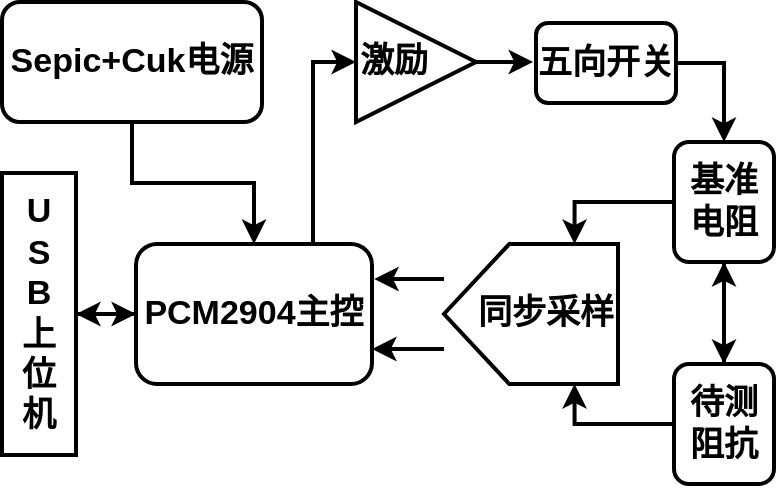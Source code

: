 <mxfile version="14.9.7" type="github">
  <diagram id="yB_mHN6GY6BzG0z-iYq4" name="Page-1">
    <mxGraphModel dx="593" dy="306" grid="0" gridSize="10" guides="1" tooltips="1" connect="1" arrows="1" fold="1" page="1" pageScale="1" pageWidth="827" pageHeight="1169" math="0" shadow="0">
      <root>
        <mxCell id="0" />
        <mxCell id="1" parent="0" />
        <mxCell id="rMIFAQmevB3NfBjgwPL5-41" style="edgeStyle=orthogonalEdgeStyle;rounded=0;orthogonalLoop=1;jettySize=auto;html=1;exitX=0.75;exitY=0;exitDx=0;exitDy=0;entryX=0;entryY=0.5;entryDx=0;entryDy=0;strokeWidth=2;" edge="1" parent="1" source="rMIFAQmevB3NfBjgwPL5-1" target="rMIFAQmevB3NfBjgwPL5-5">
          <mxGeometry relative="1" as="geometry" />
        </mxCell>
        <mxCell id="rMIFAQmevB3NfBjgwPL5-49" style="edgeStyle=orthogonalEdgeStyle;rounded=0;orthogonalLoop=1;jettySize=auto;html=1;entryX=1;entryY=0.5;entryDx=0;entryDy=0;strokeWidth=2;" edge="1" parent="1" source="rMIFAQmevB3NfBjgwPL5-1" target="rMIFAQmevB3NfBjgwPL5-23">
          <mxGeometry relative="1" as="geometry" />
        </mxCell>
        <mxCell id="rMIFAQmevB3NfBjgwPL5-1" value="&lt;font style=&quot;font-size: 17px&quot;&gt;&lt;b&gt;PCM2904主控&lt;/b&gt;&lt;/font&gt;" style="rounded=1;whiteSpace=wrap;html=1;strokeWidth=2;" vertex="1" parent="1">
          <mxGeometry x="381" y="317" width="118" height="70" as="geometry" />
        </mxCell>
        <mxCell id="rMIFAQmevB3NfBjgwPL5-48" style="edgeStyle=orthogonalEdgeStyle;rounded=0;orthogonalLoop=1;jettySize=auto;html=1;strokeWidth=2;" edge="1" parent="1" source="rMIFAQmevB3NfBjgwPL5-2" target="rMIFAQmevB3NfBjgwPL5-1">
          <mxGeometry relative="1" as="geometry" />
        </mxCell>
        <mxCell id="rMIFAQmevB3NfBjgwPL5-2" value="&lt;b&gt;&lt;font style=&quot;font-size: 17px&quot;&gt;Sepic+Cuk电源&lt;/font&gt;&lt;/b&gt;" style="rounded=1;whiteSpace=wrap;html=1;strokeWidth=2;" vertex="1" parent="1">
          <mxGeometry x="314" y="196" width="130" height="60" as="geometry" />
        </mxCell>
        <mxCell id="rMIFAQmevB3NfBjgwPL5-44" style="edgeStyle=orthogonalEdgeStyle;rounded=0;orthogonalLoop=1;jettySize=auto;html=1;exitX=1;exitY=0.5;exitDx=0;exitDy=0;strokeWidth=2;" edge="1" parent="1" source="rMIFAQmevB3NfBjgwPL5-5">
          <mxGeometry relative="1" as="geometry">
            <mxPoint x="579.571" y="226" as="targetPoint" />
          </mxGeometry>
        </mxCell>
        <mxCell id="rMIFAQmevB3NfBjgwPL5-5" value="&lt;div align=&quot;left&quot;&gt;&lt;b&gt;&lt;font style=&quot;font-size: 17px&quot;&gt;激励&lt;/font&gt;&lt;/b&gt;&lt;/div&gt;" style="triangle;whiteSpace=wrap;html=1;strokeWidth=2;align=left;" vertex="1" parent="1">
          <mxGeometry x="491" y="196" width="60" height="60" as="geometry" />
        </mxCell>
        <mxCell id="rMIFAQmevB3NfBjgwPL5-18" style="edgeStyle=orthogonalEdgeStyle;rounded=0;orthogonalLoop=1;jettySize=auto;html=1;entryX=0.5;entryY=0;entryDx=0;entryDy=0;strokeWidth=2;" edge="1" parent="1" source="rMIFAQmevB3NfBjgwPL5-13" target="rMIFAQmevB3NfBjgwPL5-17">
          <mxGeometry relative="1" as="geometry" />
        </mxCell>
        <mxCell id="rMIFAQmevB3NfBjgwPL5-38" style="edgeStyle=orthogonalEdgeStyle;rounded=0;orthogonalLoop=1;jettySize=auto;html=1;entryX=0;entryY=0.25;entryDx=0;entryDy=0;strokeWidth=2;" edge="1" parent="1" source="rMIFAQmevB3NfBjgwPL5-13" target="rMIFAQmevB3NfBjgwPL5-28">
          <mxGeometry relative="1" as="geometry" />
        </mxCell>
        <mxCell id="rMIFAQmevB3NfBjgwPL5-13" value="&lt;b&gt;&lt;font style=&quot;font-size: 17px&quot;&gt;基准电阻&lt;/font&gt;&lt;/b&gt;" style="rounded=1;whiteSpace=wrap;html=1;strokeWidth=2;" vertex="1" parent="1">
          <mxGeometry x="650" y="266" width="50" height="60" as="geometry" />
        </mxCell>
        <mxCell id="rMIFAQmevB3NfBjgwPL5-19" style="edgeStyle=orthogonalEdgeStyle;rounded=0;orthogonalLoop=1;jettySize=auto;html=1;entryX=0.5;entryY=1;entryDx=0;entryDy=0;strokeWidth=2;" edge="1" parent="1" source="rMIFAQmevB3NfBjgwPL5-17" target="rMIFAQmevB3NfBjgwPL5-13">
          <mxGeometry relative="1" as="geometry" />
        </mxCell>
        <mxCell id="rMIFAQmevB3NfBjgwPL5-39" style="edgeStyle=orthogonalEdgeStyle;rounded=0;orthogonalLoop=1;jettySize=auto;html=1;entryX=1;entryY=0.25;entryDx=0;entryDy=0;strokeWidth=2;" edge="1" parent="1" source="rMIFAQmevB3NfBjgwPL5-17" target="rMIFAQmevB3NfBjgwPL5-28">
          <mxGeometry relative="1" as="geometry" />
        </mxCell>
        <mxCell id="rMIFAQmevB3NfBjgwPL5-17" value="&lt;b&gt;&lt;font style=&quot;font-size: 17px&quot;&gt;待测阻抗&lt;/font&gt;&lt;/b&gt;" style="rounded=1;whiteSpace=wrap;html=1;strokeWidth=2;" vertex="1" parent="1">
          <mxGeometry x="650" y="377" width="50" height="60" as="geometry" />
        </mxCell>
        <mxCell id="rMIFAQmevB3NfBjgwPL5-50" style="edgeStyle=orthogonalEdgeStyle;rounded=0;orthogonalLoop=1;jettySize=auto;html=1;entryX=0;entryY=0.5;entryDx=0;entryDy=0;strokeWidth=2;" edge="1" parent="1" source="rMIFAQmevB3NfBjgwPL5-23" target="rMIFAQmevB3NfBjgwPL5-1">
          <mxGeometry relative="1" as="geometry" />
        </mxCell>
        <mxCell id="rMIFAQmevB3NfBjgwPL5-23" value="&lt;div&gt;&lt;b&gt;&lt;font style=&quot;font-size: 17px&quot;&gt;U&lt;/font&gt;&lt;/b&gt;&lt;/div&gt;&lt;div&gt;&lt;b&gt;&lt;font style=&quot;font-size: 17px&quot;&gt;S&lt;/font&gt;&lt;/b&gt;&lt;/div&gt;&lt;div&gt;&lt;b&gt;&lt;font style=&quot;font-size: 17px&quot;&gt;B&lt;/font&gt;&lt;/b&gt;&lt;/div&gt;&lt;div&gt;&lt;b&gt;&lt;font style=&quot;font-size: 17px&quot;&gt;上&lt;/font&gt;&lt;/b&gt;&lt;/div&gt;&lt;div&gt;&lt;b&gt;&lt;font style=&quot;font-size: 17px&quot;&gt;位&lt;/font&gt;&lt;/b&gt;&lt;/div&gt;&lt;div&gt;&lt;b&gt;&lt;font style=&quot;font-size: 17px&quot;&gt;机&lt;/font&gt;&lt;/b&gt;&lt;/div&gt;" style="rounded=0;whiteSpace=wrap;html=1;strokeWidth=2;" vertex="1" parent="1">
          <mxGeometry x="314" y="281.5" width="37" height="141" as="geometry" />
        </mxCell>
        <mxCell id="rMIFAQmevB3NfBjgwPL5-35" style="edgeStyle=orthogonalEdgeStyle;rounded=0;orthogonalLoop=1;jettySize=auto;html=1;exitX=0.75;exitY=1;exitDx=0;exitDy=0;entryX=1;entryY=0.75;entryDx=0;entryDy=0;strokeWidth=2;" edge="1" parent="1" source="rMIFAQmevB3NfBjgwPL5-28" target="rMIFAQmevB3NfBjgwPL5-1">
          <mxGeometry relative="1" as="geometry" />
        </mxCell>
        <mxCell id="rMIFAQmevB3NfBjgwPL5-42" style="edgeStyle=orthogonalEdgeStyle;rounded=0;orthogonalLoop=1;jettySize=auto;html=1;exitX=0.25;exitY=1;exitDx=0;exitDy=0;strokeWidth=2;" edge="1" parent="1" source="rMIFAQmevB3NfBjgwPL5-28">
          <mxGeometry relative="1" as="geometry">
            <mxPoint x="500.143" y="334.571" as="targetPoint" />
          </mxGeometry>
        </mxCell>
        <mxCell id="rMIFAQmevB3NfBjgwPL5-28" value="&lt;div align=&quot;right&quot;&gt;&lt;b&gt;&lt;font style=&quot;font-size: 17px&quot;&gt;同步采样&lt;/font&gt;&lt;/b&gt;&lt;/div&gt;" style="shape=offPageConnector;whiteSpace=wrap;html=1;strokeWidth=2;direction=south;align=right;" vertex="1" parent="1">
          <mxGeometry x="535" y="317" width="87" height="70" as="geometry" />
        </mxCell>
        <mxCell id="rMIFAQmevB3NfBjgwPL5-47" style="edgeStyle=orthogonalEdgeStyle;rounded=0;orthogonalLoop=1;jettySize=auto;html=1;strokeWidth=2;" edge="1" parent="1" source="rMIFAQmevB3NfBjgwPL5-43" target="rMIFAQmevB3NfBjgwPL5-13">
          <mxGeometry relative="1" as="geometry">
            <Array as="points">
              <mxPoint x="675" y="227" />
            </Array>
          </mxGeometry>
        </mxCell>
        <mxCell id="rMIFAQmevB3NfBjgwPL5-43" value="&lt;b&gt;&lt;font style=&quot;font-size: 17px&quot;&gt;五向开关&lt;/font&gt;&lt;/b&gt;" style="rounded=1;whiteSpace=wrap;html=1;strokeWidth=2;" vertex="1" parent="1">
          <mxGeometry x="581" y="206.5" width="70" height="40" as="geometry" />
        </mxCell>
      </root>
    </mxGraphModel>
  </diagram>
</mxfile>
